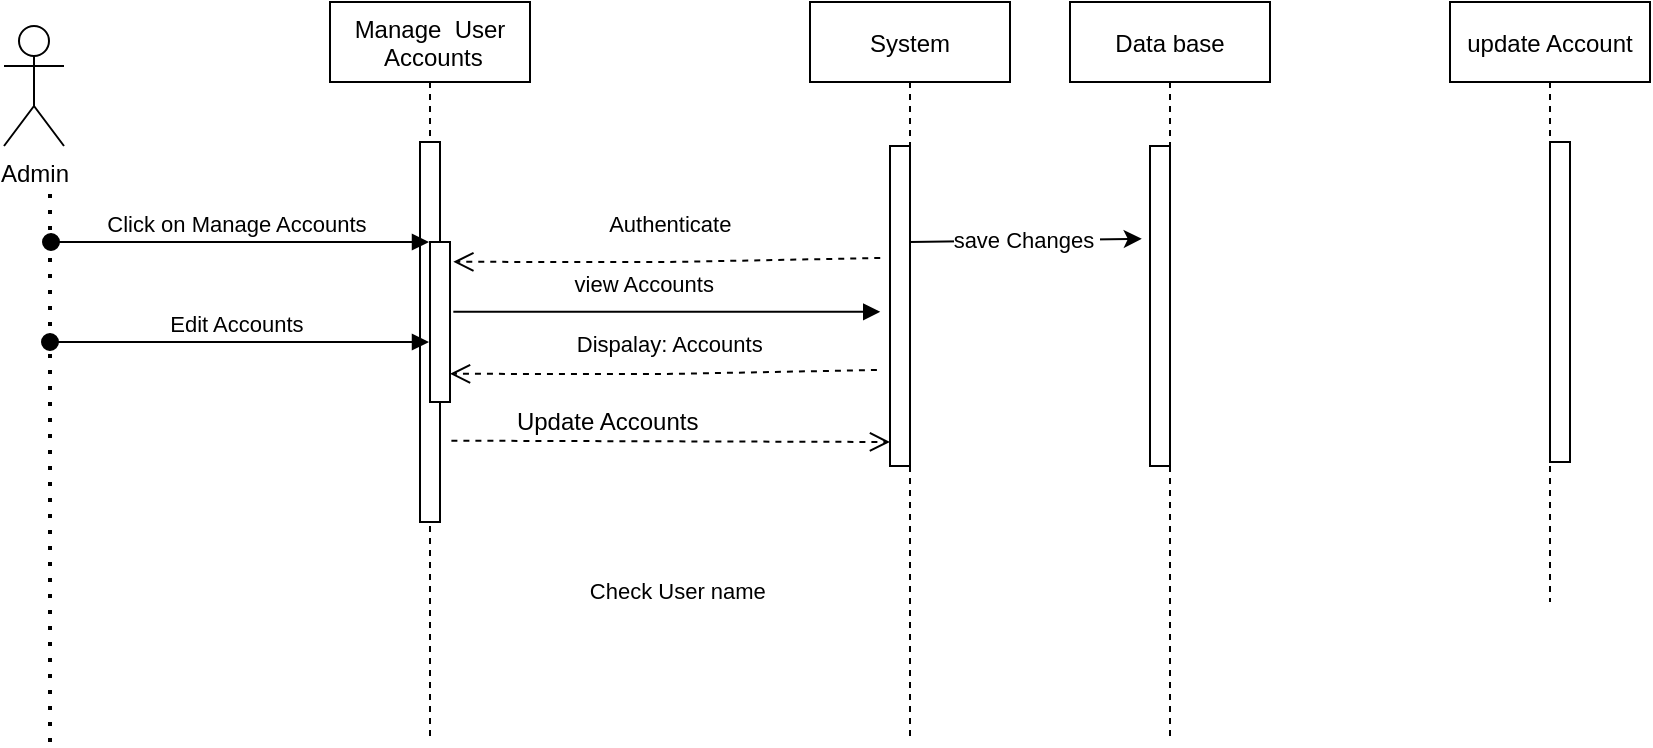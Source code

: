 <mxfile version="20.2.3" type="device"><diagram id="kgpKYQtTHZ0yAKxKKP6v" name="Page-1"><mxGraphModel dx="728" dy="559" grid="1" gridSize="10" guides="1" tooltips="1" connect="1" arrows="1" fold="1" page="1" pageScale="1" pageWidth="850" pageHeight="1100" math="0" shadow="0"><root><mxCell id="0"/><mxCell id="1" parent="0"/><mxCell id="3nuBFxr9cyL0pnOWT2aG-1" value="Manage  User&#10; Accounts" style="shape=umlLifeline;perimeter=lifelinePerimeter;container=1;collapsible=0;recursiveResize=0;rounded=0;shadow=0;strokeWidth=1;" parent="1" vertex="1"><mxGeometry x="220" y="70" width="100" height="370" as="geometry"/></mxCell><mxCell id="3nuBFxr9cyL0pnOWT2aG-2" value="" style="points=[];perimeter=orthogonalPerimeter;rounded=0;shadow=0;strokeWidth=1;" parent="3nuBFxr9cyL0pnOWT2aG-1" vertex="1"><mxGeometry x="45" y="70" width="10" height="190" as="geometry"/></mxCell><mxCell id="3nuBFxr9cyL0pnOWT2aG-4" value="" style="points=[];perimeter=orthogonalPerimeter;rounded=0;shadow=0;strokeWidth=1;" parent="3nuBFxr9cyL0pnOWT2aG-1" vertex="1"><mxGeometry x="50" y="120" width="10" height="80" as="geometry"/></mxCell><mxCell id="3nuBFxr9cyL0pnOWT2aG-5" value="System" style="shape=umlLifeline;perimeter=lifelinePerimeter;container=1;collapsible=0;recursiveResize=0;rounded=0;shadow=0;strokeWidth=1;" parent="1" vertex="1"><mxGeometry x="460" y="70" width="100" height="370" as="geometry"/></mxCell><mxCell id="3nuBFxr9cyL0pnOWT2aG-6" value="" style="points=[];perimeter=orthogonalPerimeter;rounded=0;shadow=0;strokeWidth=1;" parent="3nuBFxr9cyL0pnOWT2aG-5" vertex="1"><mxGeometry x="40" y="72" width="10" height="160" as="geometry"/></mxCell><mxCell id="3nuBFxr9cyL0pnOWT2aG-8" value="view Accounts " style="verticalAlign=bottom;endArrow=block;shadow=0;strokeWidth=1;entryX=-0.488;entryY=0.518;entryDx=0;entryDy=0;entryPerimeter=0;exitX=1.166;exitY=0.436;exitDx=0;exitDy=0;exitPerimeter=0;" parent="1" source="3nuBFxr9cyL0pnOWT2aG-4" target="3nuBFxr9cyL0pnOWT2aG-6" edge="1"><mxGeometry x="-0.091" y="5" relative="1" as="geometry"><mxPoint x="280" y="235" as="sourcePoint"/><mxPoint as="offset"/><mxPoint x="500" y="235" as="targetPoint"/></mxGeometry></mxCell><mxCell id="3nuBFxr9cyL0pnOWT2aG-10" value="Check User name " style="verticalAlign=bottom;endArrow=open;dashed=1;endSize=8;shadow=0;strokeWidth=1;exitX=1.57;exitY=0.786;exitDx=0;exitDy=0;exitPerimeter=0;" parent="1" source="3nuBFxr9cyL0pnOWT2aG-2" edge="1"><mxGeometry x="0.048" y="-84" relative="1" as="geometry"><mxPoint x="500" y="290" as="targetPoint"/><mxPoint as="offset"/></mxGeometry></mxCell><mxCell id="k_VccZiF8cuKwu-aI1NY-2" value="Admin" style="shape=umlActor;verticalLabelPosition=bottom;verticalAlign=top;html=1;outlineConnect=0;" parent="1" vertex="1"><mxGeometry x="57" y="82" width="30" height="60" as="geometry"/></mxCell><mxCell id="k_VccZiF8cuKwu-aI1NY-5" value="" style="endArrow=none;dashed=1;html=1;dashPattern=1 3;strokeWidth=2;rounded=0;" parent="1" edge="1"><mxGeometry width="50" height="50" relative="1" as="geometry"><mxPoint x="80" y="440" as="sourcePoint"/><mxPoint x="80" y="160" as="targetPoint"/></mxGeometry></mxCell><mxCell id="XWJbo7yuRludzqfUchsM-8" value="Edit Accounts " style="verticalAlign=bottom;startArrow=oval;endArrow=block;startSize=8;shadow=0;strokeWidth=1;" parent="1" target="3nuBFxr9cyL0pnOWT2aG-1" edge="1"><mxGeometry relative="1" as="geometry"><mxPoint x="80" y="240" as="sourcePoint"/><mxPoint x="195" y="240" as="targetPoint"/></mxGeometry></mxCell><mxCell id="XWJbo7yuRludzqfUchsM-11" value="update Account" style="shape=umlLifeline;perimeter=lifelinePerimeter;container=1;collapsible=0;recursiveResize=0;rounded=0;shadow=0;strokeWidth=1;" parent="1" vertex="1"><mxGeometry x="780" y="70" width="100" height="300" as="geometry"/></mxCell><mxCell id="XWJbo7yuRludzqfUchsM-12" value="" style="points=[];perimeter=orthogonalPerimeter;rounded=0;shadow=0;strokeWidth=1;" parent="XWJbo7yuRludzqfUchsM-11" vertex="1"><mxGeometry x="50" y="70" width="10" height="160" as="geometry"/></mxCell><mxCell id="XWJbo7yuRludzqfUchsM-10" value="Click on Manage Accounts " style="verticalAlign=bottom;startArrow=oval;endArrow=block;startSize=8;shadow=0;strokeWidth=1;" parent="1" edge="1" target="3nuBFxr9cyL0pnOWT2aG-1"><mxGeometry relative="1" as="geometry"><mxPoint x="80.5" y="190" as="sourcePoint"/><mxPoint x="220" y="190" as="targetPoint"/><Array as="points"/></mxGeometry></mxCell><mxCell id="wtYEL_yELXGdZGoGDfDr-1" value="Authenticate" style="verticalAlign=bottom;endArrow=open;dashed=1;endSize=8;shadow=0;strokeWidth=1;exitX=-0.488;exitY=0.35;exitDx=0;exitDy=0;exitPerimeter=0;entryX=1.166;entryY=0.124;entryDx=0;entryDy=0;entryPerimeter=0;" edge="1" parent="1" source="3nuBFxr9cyL0pnOWT2aG-6" target="3nuBFxr9cyL0pnOWT2aG-4"><mxGeometry x="-0.017" y="-10" relative="1" as="geometry"><mxPoint x="290" y="229.29" as="targetPoint"/><Array as="points"><mxPoint x="390" y="200"/></Array><mxPoint x="508.97" y="234.88" as="sourcePoint"/><mxPoint as="offset"/></mxGeometry></mxCell><mxCell id="wtYEL_yELXGdZGoGDfDr-2" value="Dispalay: Accounts" style="verticalAlign=bottom;endArrow=open;dashed=1;endSize=8;shadow=0;strokeWidth=1;exitX=-0.488;exitY=0.35;exitDx=0;exitDy=0;exitPerimeter=0;entryX=1.166;entryY=0.124;entryDx=0;entryDy=0;entryPerimeter=0;" edge="1" parent="1"><mxGeometry x="-0.032" y="-6" relative="1" as="geometry"><mxPoint x="280.0" y="255.92" as="targetPoint"/><Array as="points"><mxPoint x="388.34" y="256"/></Array><mxPoint x="493.46" y="254" as="sourcePoint"/><mxPoint as="offset"/></mxGeometry></mxCell><mxCell id="wtYEL_yELXGdZGoGDfDr-3" value="Data base" style="shape=umlLifeline;perimeter=lifelinePerimeter;container=1;collapsible=0;recursiveResize=0;rounded=0;shadow=0;strokeWidth=1;" vertex="1" parent="1"><mxGeometry x="590" y="70" width="100" height="370" as="geometry"/></mxCell><mxCell id="wtYEL_yELXGdZGoGDfDr-4" value="" style="points=[];perimeter=orthogonalPerimeter;rounded=0;shadow=0;strokeWidth=1;" vertex="1" parent="wtYEL_yELXGdZGoGDfDr-3"><mxGeometry x="40" y="72" width="10" height="160" as="geometry"/></mxCell><mxCell id="wtYEL_yELXGdZGoGDfDr-5" value="sa" style="endArrow=classic;html=1;rounded=0;entryX=-0.411;entryY=0.29;entryDx=0;entryDy=0;entryPerimeter=0;" edge="1" parent="1" target="wtYEL_yELXGdZGoGDfDr-4"><mxGeometry relative="1" as="geometry"><mxPoint x="510" y="190" as="sourcePoint"/><mxPoint x="610" y="190" as="targetPoint"/></mxGeometry></mxCell><mxCell id="wtYEL_yELXGdZGoGDfDr-6" value="save Changes&amp;nbsp;" style="edgeLabel;resizable=0;html=1;align=center;verticalAlign=middle;" connectable="0" vertex="1" parent="wtYEL_yELXGdZGoGDfDr-5"><mxGeometry relative="1" as="geometry"/></mxCell><mxCell id="wtYEL_yELXGdZGoGDfDr-7" value="Update Accounts&amp;nbsp;" style="text;html=1;align=center;verticalAlign=middle;resizable=0;points=[];autosize=1;strokeColor=none;fillColor=none;" vertex="1" parent="1"><mxGeometry x="300" y="265" width="120" height="30" as="geometry"/></mxCell></root></mxGraphModel></diagram></mxfile>